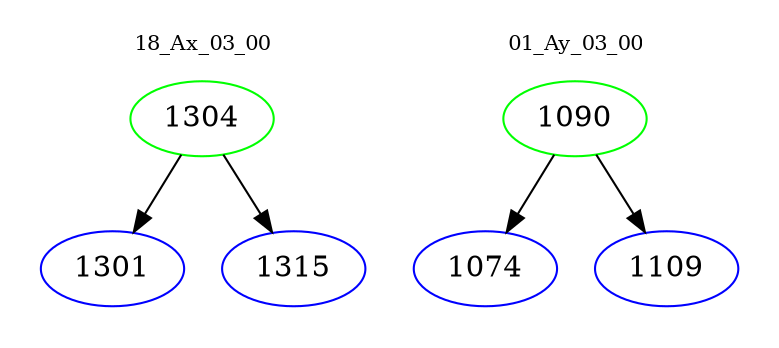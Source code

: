 digraph{
subgraph cluster_0 {
color = white
label = "18_Ax_03_00";
fontsize=10;
T0_1304 [label="1304", color="green"]
T0_1304 -> T0_1301 [color="black"]
T0_1301 [label="1301", color="blue"]
T0_1304 -> T0_1315 [color="black"]
T0_1315 [label="1315", color="blue"]
}
subgraph cluster_1 {
color = white
label = "01_Ay_03_00";
fontsize=10;
T1_1090 [label="1090", color="green"]
T1_1090 -> T1_1074 [color="black"]
T1_1074 [label="1074", color="blue"]
T1_1090 -> T1_1109 [color="black"]
T1_1109 [label="1109", color="blue"]
}
}

